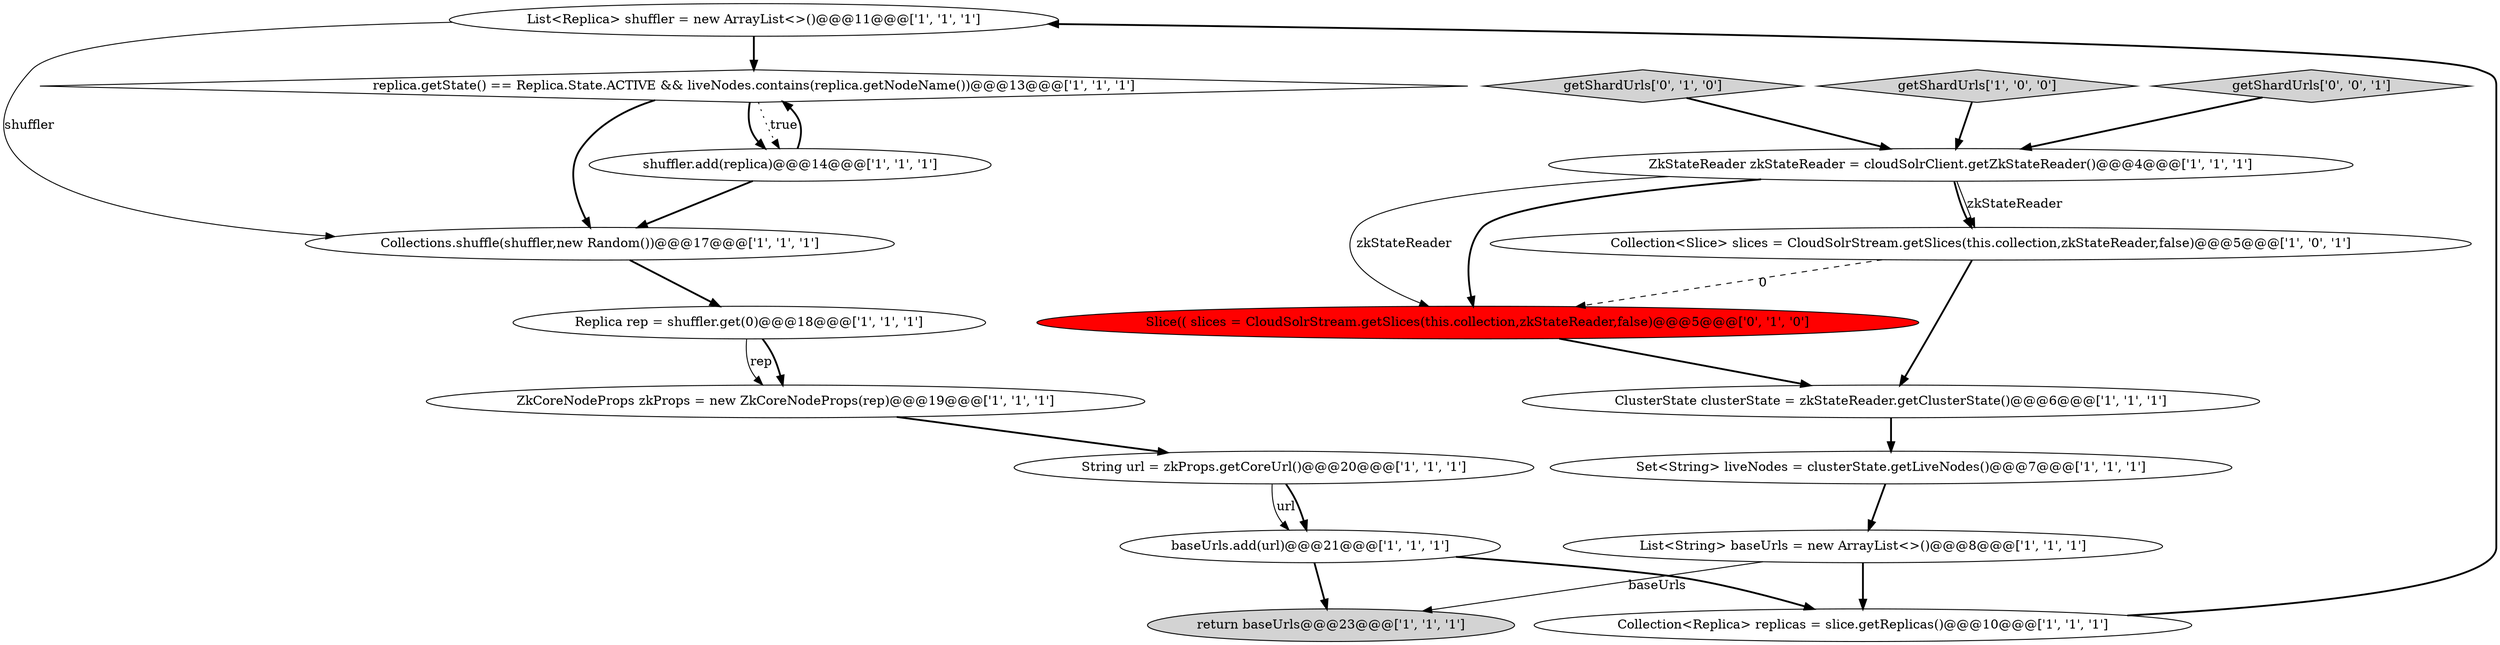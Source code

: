 digraph {
15 [style = filled, label = "List<Replica> shuffler = new ArrayList<>()@@@11@@@['1', '1', '1']", fillcolor = white, shape = ellipse image = "AAA0AAABBB1BBB"];
10 [style = filled, label = "ClusterState clusterState = zkStateReader.getClusterState()@@@6@@@['1', '1', '1']", fillcolor = white, shape = ellipse image = "AAA0AAABBB1BBB"];
1 [style = filled, label = "ZkCoreNodeProps zkProps = new ZkCoreNodeProps(rep)@@@19@@@['1', '1', '1']", fillcolor = white, shape = ellipse image = "AAA0AAABBB1BBB"];
5 [style = filled, label = "replica.getState() == Replica.State.ACTIVE && liveNodes.contains(replica.getNodeName())@@@13@@@['1', '1', '1']", fillcolor = white, shape = diamond image = "AAA0AAABBB1BBB"];
7 [style = filled, label = "baseUrls.add(url)@@@21@@@['1', '1', '1']", fillcolor = white, shape = ellipse image = "AAA0AAABBB1BBB"];
12 [style = filled, label = "ZkStateReader zkStateReader = cloudSolrClient.getZkStateReader()@@@4@@@['1', '1', '1']", fillcolor = white, shape = ellipse image = "AAA0AAABBB1BBB"];
17 [style = filled, label = "getShardUrls['0', '1', '0']", fillcolor = lightgray, shape = diamond image = "AAA0AAABBB2BBB"];
13 [style = filled, label = "Replica rep = shuffler.get(0)@@@18@@@['1', '1', '1']", fillcolor = white, shape = ellipse image = "AAA0AAABBB1BBB"];
4 [style = filled, label = "List<String> baseUrls = new ArrayList<>()@@@8@@@['1', '1', '1']", fillcolor = white, shape = ellipse image = "AAA0AAABBB1BBB"];
14 [style = filled, label = "Collection<Slice> slices = CloudSolrStream.getSlices(this.collection,zkStateReader,false)@@@5@@@['1', '0', '1']", fillcolor = white, shape = ellipse image = "AAA0AAABBB1BBB"];
16 [style = filled, label = "Slice(( slices = CloudSolrStream.getSlices(this.collection,zkStateReader,false)@@@5@@@['0', '1', '0']", fillcolor = red, shape = ellipse image = "AAA1AAABBB2BBB"];
6 [style = filled, label = "return baseUrls@@@23@@@['1', '1', '1']", fillcolor = lightgray, shape = ellipse image = "AAA0AAABBB1BBB"];
0 [style = filled, label = "Collection<Replica> replicas = slice.getReplicas()@@@10@@@['1', '1', '1']", fillcolor = white, shape = ellipse image = "AAA0AAABBB1BBB"];
2 [style = filled, label = "getShardUrls['1', '0', '0']", fillcolor = lightgray, shape = diamond image = "AAA0AAABBB1BBB"];
3 [style = filled, label = "shuffler.add(replica)@@@14@@@['1', '1', '1']", fillcolor = white, shape = ellipse image = "AAA0AAABBB1BBB"];
9 [style = filled, label = "String url = zkProps.getCoreUrl()@@@20@@@['1', '1', '1']", fillcolor = white, shape = ellipse image = "AAA0AAABBB1BBB"];
11 [style = filled, label = "Set<String> liveNodes = clusterState.getLiveNodes()@@@7@@@['1', '1', '1']", fillcolor = white, shape = ellipse image = "AAA0AAABBB1BBB"];
18 [style = filled, label = "getShardUrls['0', '0', '1']", fillcolor = lightgray, shape = diamond image = "AAA0AAABBB3BBB"];
8 [style = filled, label = "Collections.shuffle(shuffler,new Random())@@@17@@@['1', '1', '1']", fillcolor = white, shape = ellipse image = "AAA0AAABBB1BBB"];
5->3 [style = bold, label=""];
13->1 [style = solid, label="rep"];
5->8 [style = bold, label=""];
9->7 [style = solid, label="url"];
12->14 [style = solid, label="zkStateReader"];
16->10 [style = bold, label=""];
12->16 [style = solid, label="zkStateReader"];
11->4 [style = bold, label=""];
18->12 [style = bold, label=""];
14->10 [style = bold, label=""];
7->0 [style = bold, label=""];
12->16 [style = bold, label=""];
5->3 [style = dotted, label="true"];
9->7 [style = bold, label=""];
4->6 [style = solid, label="baseUrls"];
0->15 [style = bold, label=""];
13->1 [style = bold, label=""];
1->9 [style = bold, label=""];
15->5 [style = bold, label=""];
4->0 [style = bold, label=""];
2->12 [style = bold, label=""];
3->5 [style = bold, label=""];
17->12 [style = bold, label=""];
15->8 [style = solid, label="shuffler"];
3->8 [style = bold, label=""];
7->6 [style = bold, label=""];
12->14 [style = bold, label=""];
14->16 [style = dashed, label="0"];
8->13 [style = bold, label=""];
10->11 [style = bold, label=""];
}
